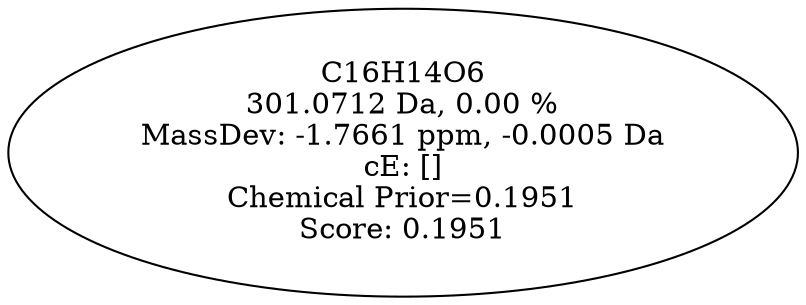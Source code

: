 strict digraph {
v1 [label="C16H14O6\n301.0712 Da, 0.00 %\nMassDev: -1.7661 ppm, -0.0005 Da\ncE: []\nChemical Prior=0.1951\nScore: 0.1951"];
}